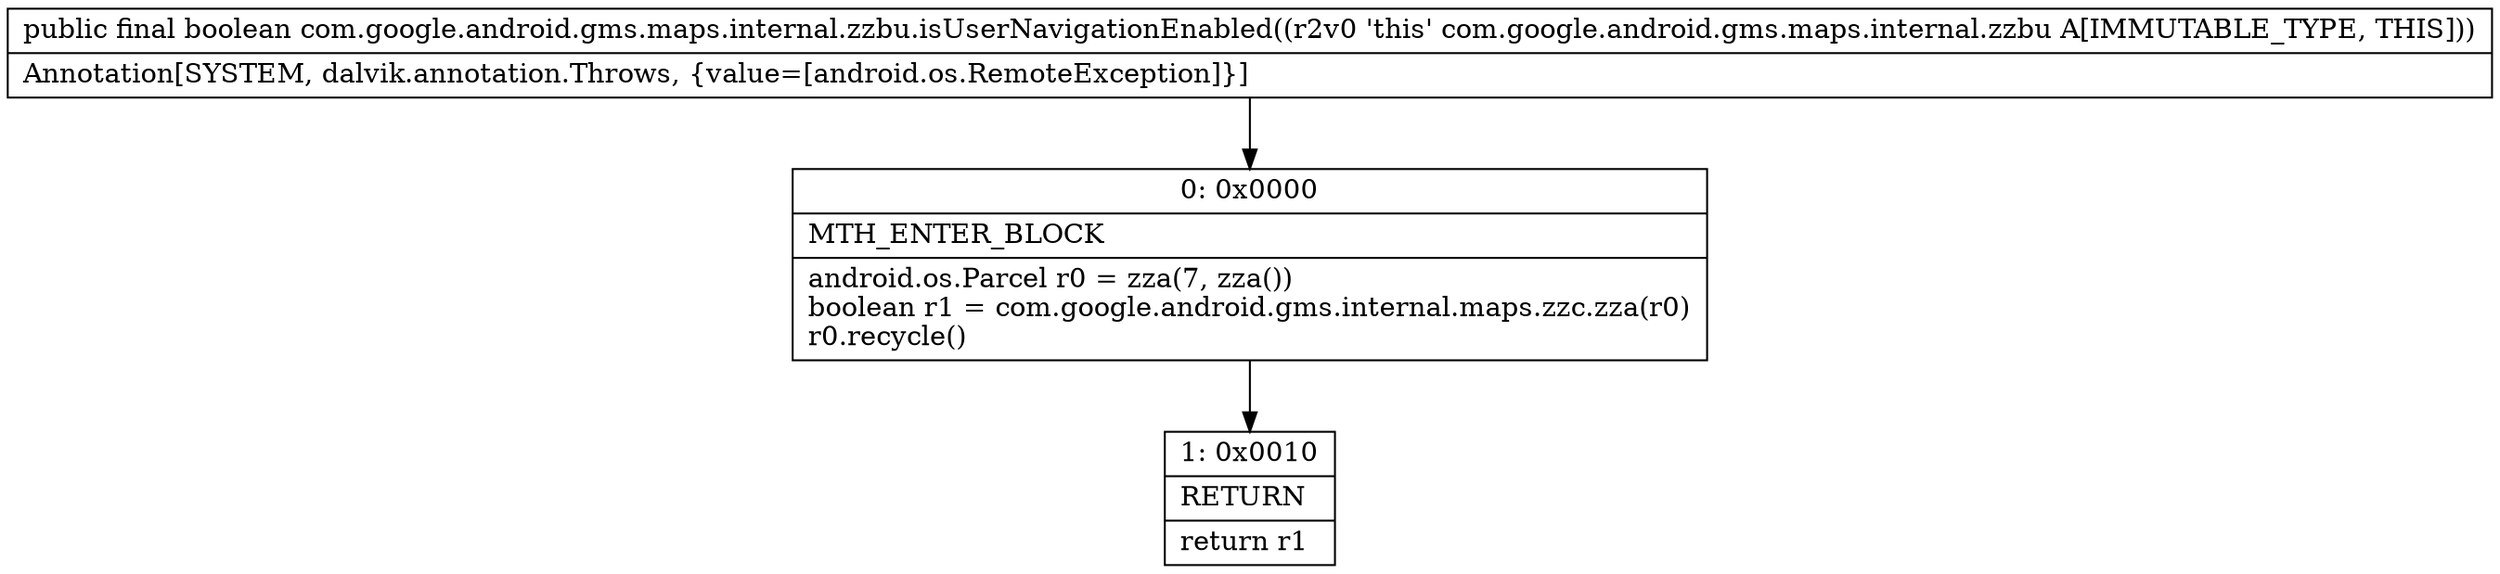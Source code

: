 digraph "CFG forcom.google.android.gms.maps.internal.zzbu.isUserNavigationEnabled()Z" {
Node_0 [shape=record,label="{0\:\ 0x0000|MTH_ENTER_BLOCK\l|android.os.Parcel r0 = zza(7, zza())\lboolean r1 = com.google.android.gms.internal.maps.zzc.zza(r0)\lr0.recycle()\l}"];
Node_1 [shape=record,label="{1\:\ 0x0010|RETURN\l|return r1\l}"];
MethodNode[shape=record,label="{public final boolean com.google.android.gms.maps.internal.zzbu.isUserNavigationEnabled((r2v0 'this' com.google.android.gms.maps.internal.zzbu A[IMMUTABLE_TYPE, THIS]))  | Annotation[SYSTEM, dalvik.annotation.Throws, \{value=[android.os.RemoteException]\}]\l}"];
MethodNode -> Node_0;
Node_0 -> Node_1;
}

